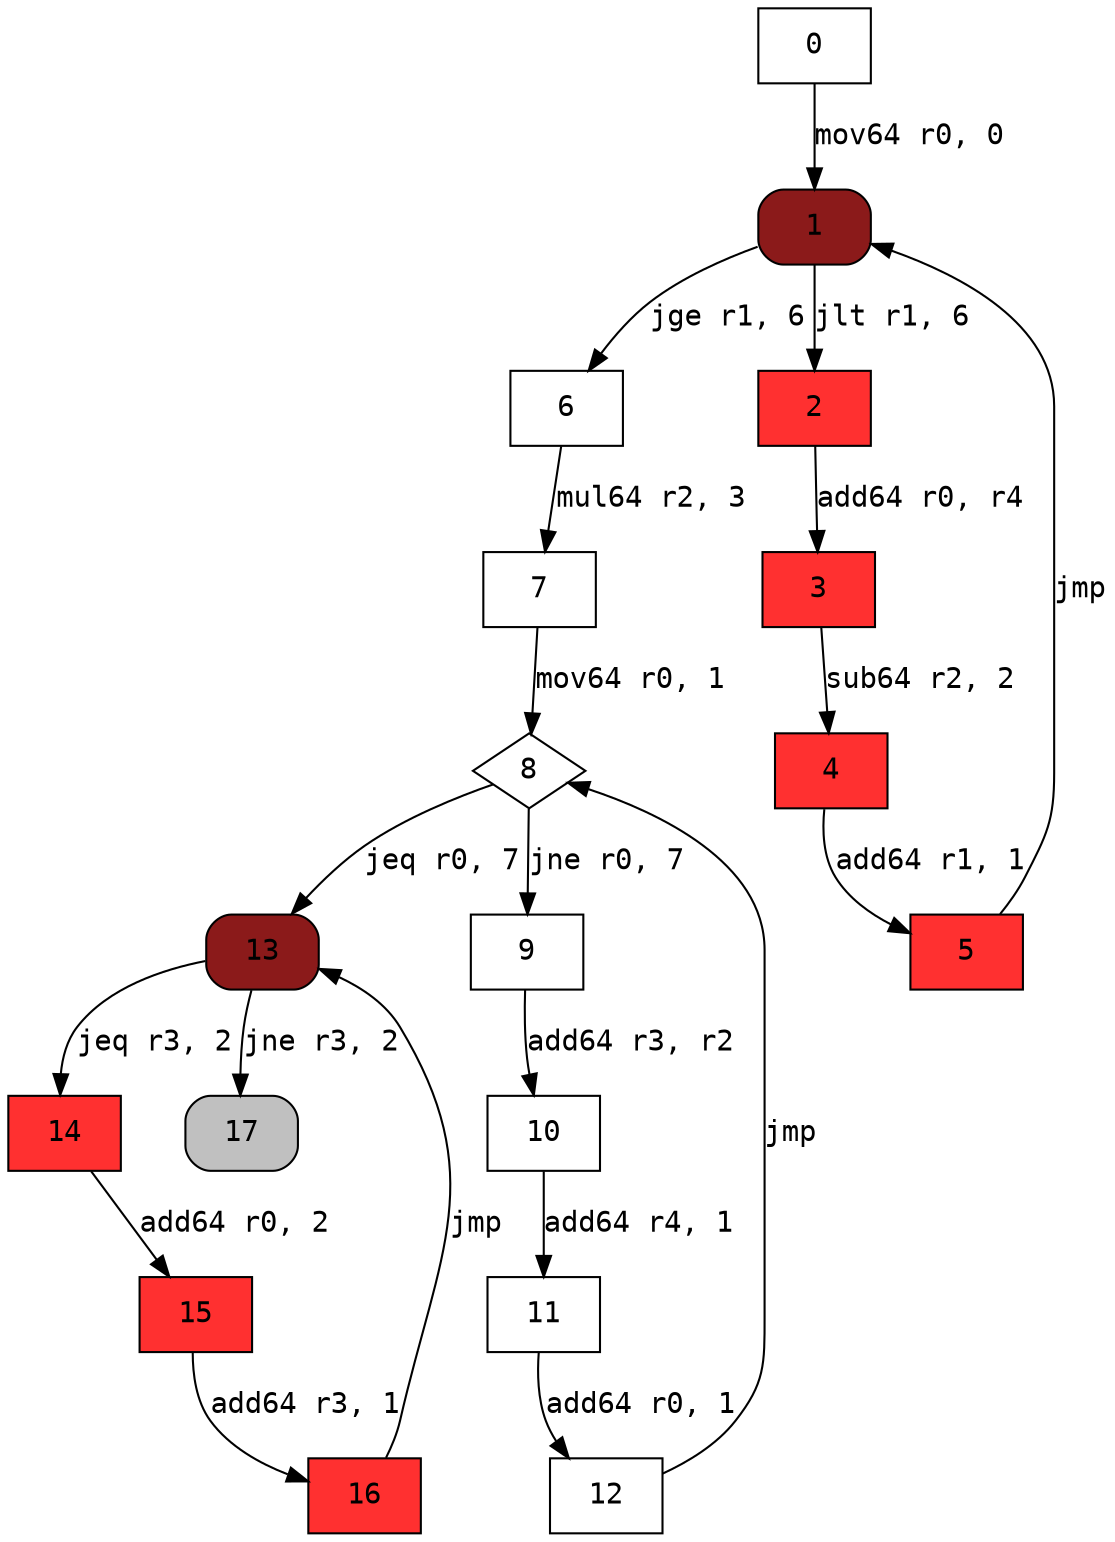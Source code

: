 digraph cfg { 
node [fontname="monospace"];
node [shape=box];
edge [fontname="monospace"];
  0 -> 1 [label="mov64 r0, 0"];
  1 -> 6 [label="jge r1, 6"];
  1 -> 2 [label="jlt r1, 6"];
  2 -> 3 [label="add64 r0, r4"];
  3 -> 4 [label="sub64 r2, 2"];
  4 -> 5 [label="add64 r1, 1"];
  5 -> 1 [label="jmp"];
  6 -> 7 [label="mul64 r2, 3"];
  7 -> 8 [label="mov64 r0, 1"];
  8 -> 13 [label="jeq r0, 7"];
  8 -> 9 [label="jne r0, 7"];
  9 -> 10 [label="add64 r3, r2"];
  10 -> 11 [label="add64 r4, 1"];
  11 -> 12 [label="add64 r0, 1"];
  12 -> 8 [label="jmp"];
  13 -> 14 [label="jeq r3, 2"];
  13 -> 17 [label="jne r3, 2"];
  14 -> 15 [label="add64 r0, 2"];
  15 -> 16 [label="add64 r3, 1"];
  16 -> 13 [label="jmp"];
1 [style="rounded,filled",fillcolor=firebrick4];
2 [style=filled,fillcolor=firebrick1];
3 [style=filled,fillcolor=firebrick1];
4 [style=filled,fillcolor=firebrick1];
5 [style=filled,fillcolor=firebrick1];
8 [shape=diamond];
13 [style="rounded,filled",fillcolor=firebrick4];
14 [style=filled,fillcolor=firebrick1];
15 [style=filled,fillcolor=firebrick1];
16 [style=filled,fillcolor=firebrick1];
17 [style="rounded,filled",fillcolor=grey];
}